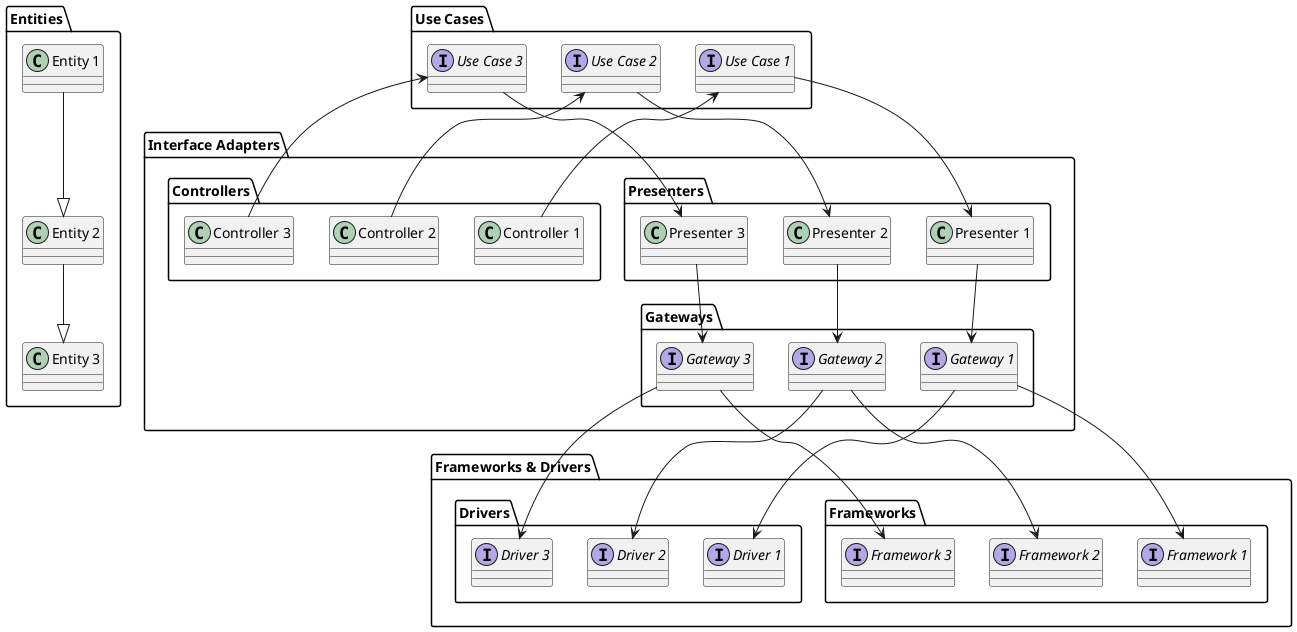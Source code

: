 @startuml relative

!define MAINFONT_SIZE 14
!define HEADERFONT_SIZE 16

skinparam defaultTextAlignment center
skinparam packageTitleAlignment center

package "Entities" {
    class "Entity 1" as Entity1
    class "Entity 2" as Entity2
    class "Entity 3" as Entity3
}

package "Use Cases" {
    interface "Use Case 1" as UseCase1
    interface "Use Case 2" as UseCase2
    interface "Use Case 3" as UseCase3
}

package "Interface Adapters" {
    package "Presenters" {
        class "Presenter 1" as Presenter1
        class "Presenter 2" as Presenter2
        class "Presenter 3" as Presenter3
    }
    package "Controllers" {
        class "Controller 1" as Controller1
        class "Controller 2" as Controller2
        class "Controller 3" as Controller3
    }
    package "Gateways" {
        interface "Gateway 1" as Gateway1
        interface "Gateway 2" as Gateway2
        interface "Gateway 3" as Gateway3
    }
}

package "Frameworks & Drivers" {
    package "Frameworks" {
        interface "Framework 1" as Framework1
        interface "Framework 2" as Framework2
        interface "Framework 3" as Framework3
    }
    package "Drivers" {
        interface "Driver 1" as Driver1
        interface "Driver 2" as Driver2
        interface "Driver 3" as Driver3
    }
}

Entity1 --|> Entity2
Entity2 --|> Entity3

UseCase1 --> Presenter1
UseCase2 --> Presenter2
UseCase3 --> Presenter3

Controller1 --> UseCase1
Controller2 --> UseCase2
Controller3 --> UseCase3

Presenter1 --> Gateway1
Presenter2 --> Gateway2
Presenter3 --> Gateway3

Gateway1 --> Framework1
Gateway2 --> Framework2
Gateway3 --> Framework3

Gateway1 --> Driver1
Gateway2 --> Driver2
Gateway3 --> Driver3

@enduml

@startuml socket

package "Application" {
  interface UseCaseInterface
  class UseCaseImplementation
}

package "Domain" {
  interface RepositoryInterface
  class RepositoryImplementation
  class Entity
}

package "Interface Adapters" {
  interface GatewayInterface
  class GatewayImplementation
  class SocketConnection
}

UseCaseInterface --> UseCaseImplementation
RepositoryInterface --> RepositoryImplementation
GatewayInterface --> GatewayImplementation
SocketConnection --> GatewayInterface

@enduml


@startuml 実装クリーンアーキテクチャ

package "Domain" {
  skinparam packageStyle rectangle

  package "Entities" {
    class "EntityA" as entityA
    class "EntityB" as entityB
  }

  package "Use Cases" {
    class "UseCaseA" as useCaseA
    class "UseCaseB" as useCaseB
  }

  package "Interfaces" {
    class "InterfaceA" as interfaceA
    class "InterfaceB" as interfaceB
  }

  entityA <-- useCaseA
  entityB <-- useCaseB
  useCaseA <|.. interfaceA
  useCaseB <|.. interfaceB
}

package "Application" {
  skinparam packageStyle rectangle

  package "Services" {
    class "ServiceA" as serviceA
    class "ServiceB" as serviceB
  }

  serviceA ..> useCaseA
  serviceB ..> useCaseB
}

package "Interface Adapters" {
  skinparam packageStyle rectangle

  package "Presenters" {
    class "PresenterA" as presenterA
    class "PresenterB" as presenterB
  }

  package "Controllers" {
    class "ControllerA" as controllerA
    class "ControllerB" as controllerB
  }

  package "Gateways" {
    class "GatewayA" as gatewayA
    class "GatewayB" as gatewayB
  }

  presenterA ..> interfaceA
  presenterB ..> interfaceB
  controllerA ..> interfaceA
  controllerB ..> interfaceB
  gatewayA ..> interfaceA
  gatewayB ..> interfaceB
}

interfaceA ..> presenterA
interfaceB ..> presenterB
interfaceA ..> controllerA
interfaceB ..> controllerB
interfaceA ..> gatewayA
interfaceB ..> gatewayB

@enduml

